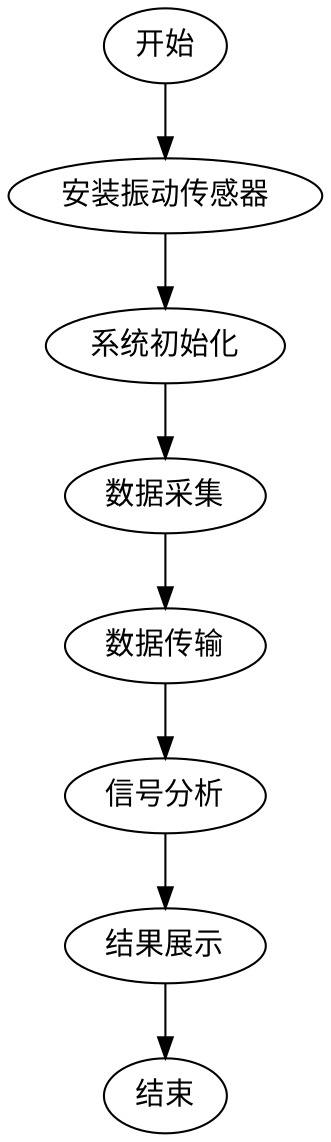 // 检测流程
digraph {
	A [label="开始"]
	B [label="安装振动传感器"]
	C [label="系统初始化"]
	D [label="数据采集"]
	E [label="数据传输"]
	F [label="信号分析"]
	G [label="结果展示"]
	H [label="结束"]
	A -> B
	B -> C
	C -> D
	D -> E
	E -> F
	F -> G
	G -> H
}
